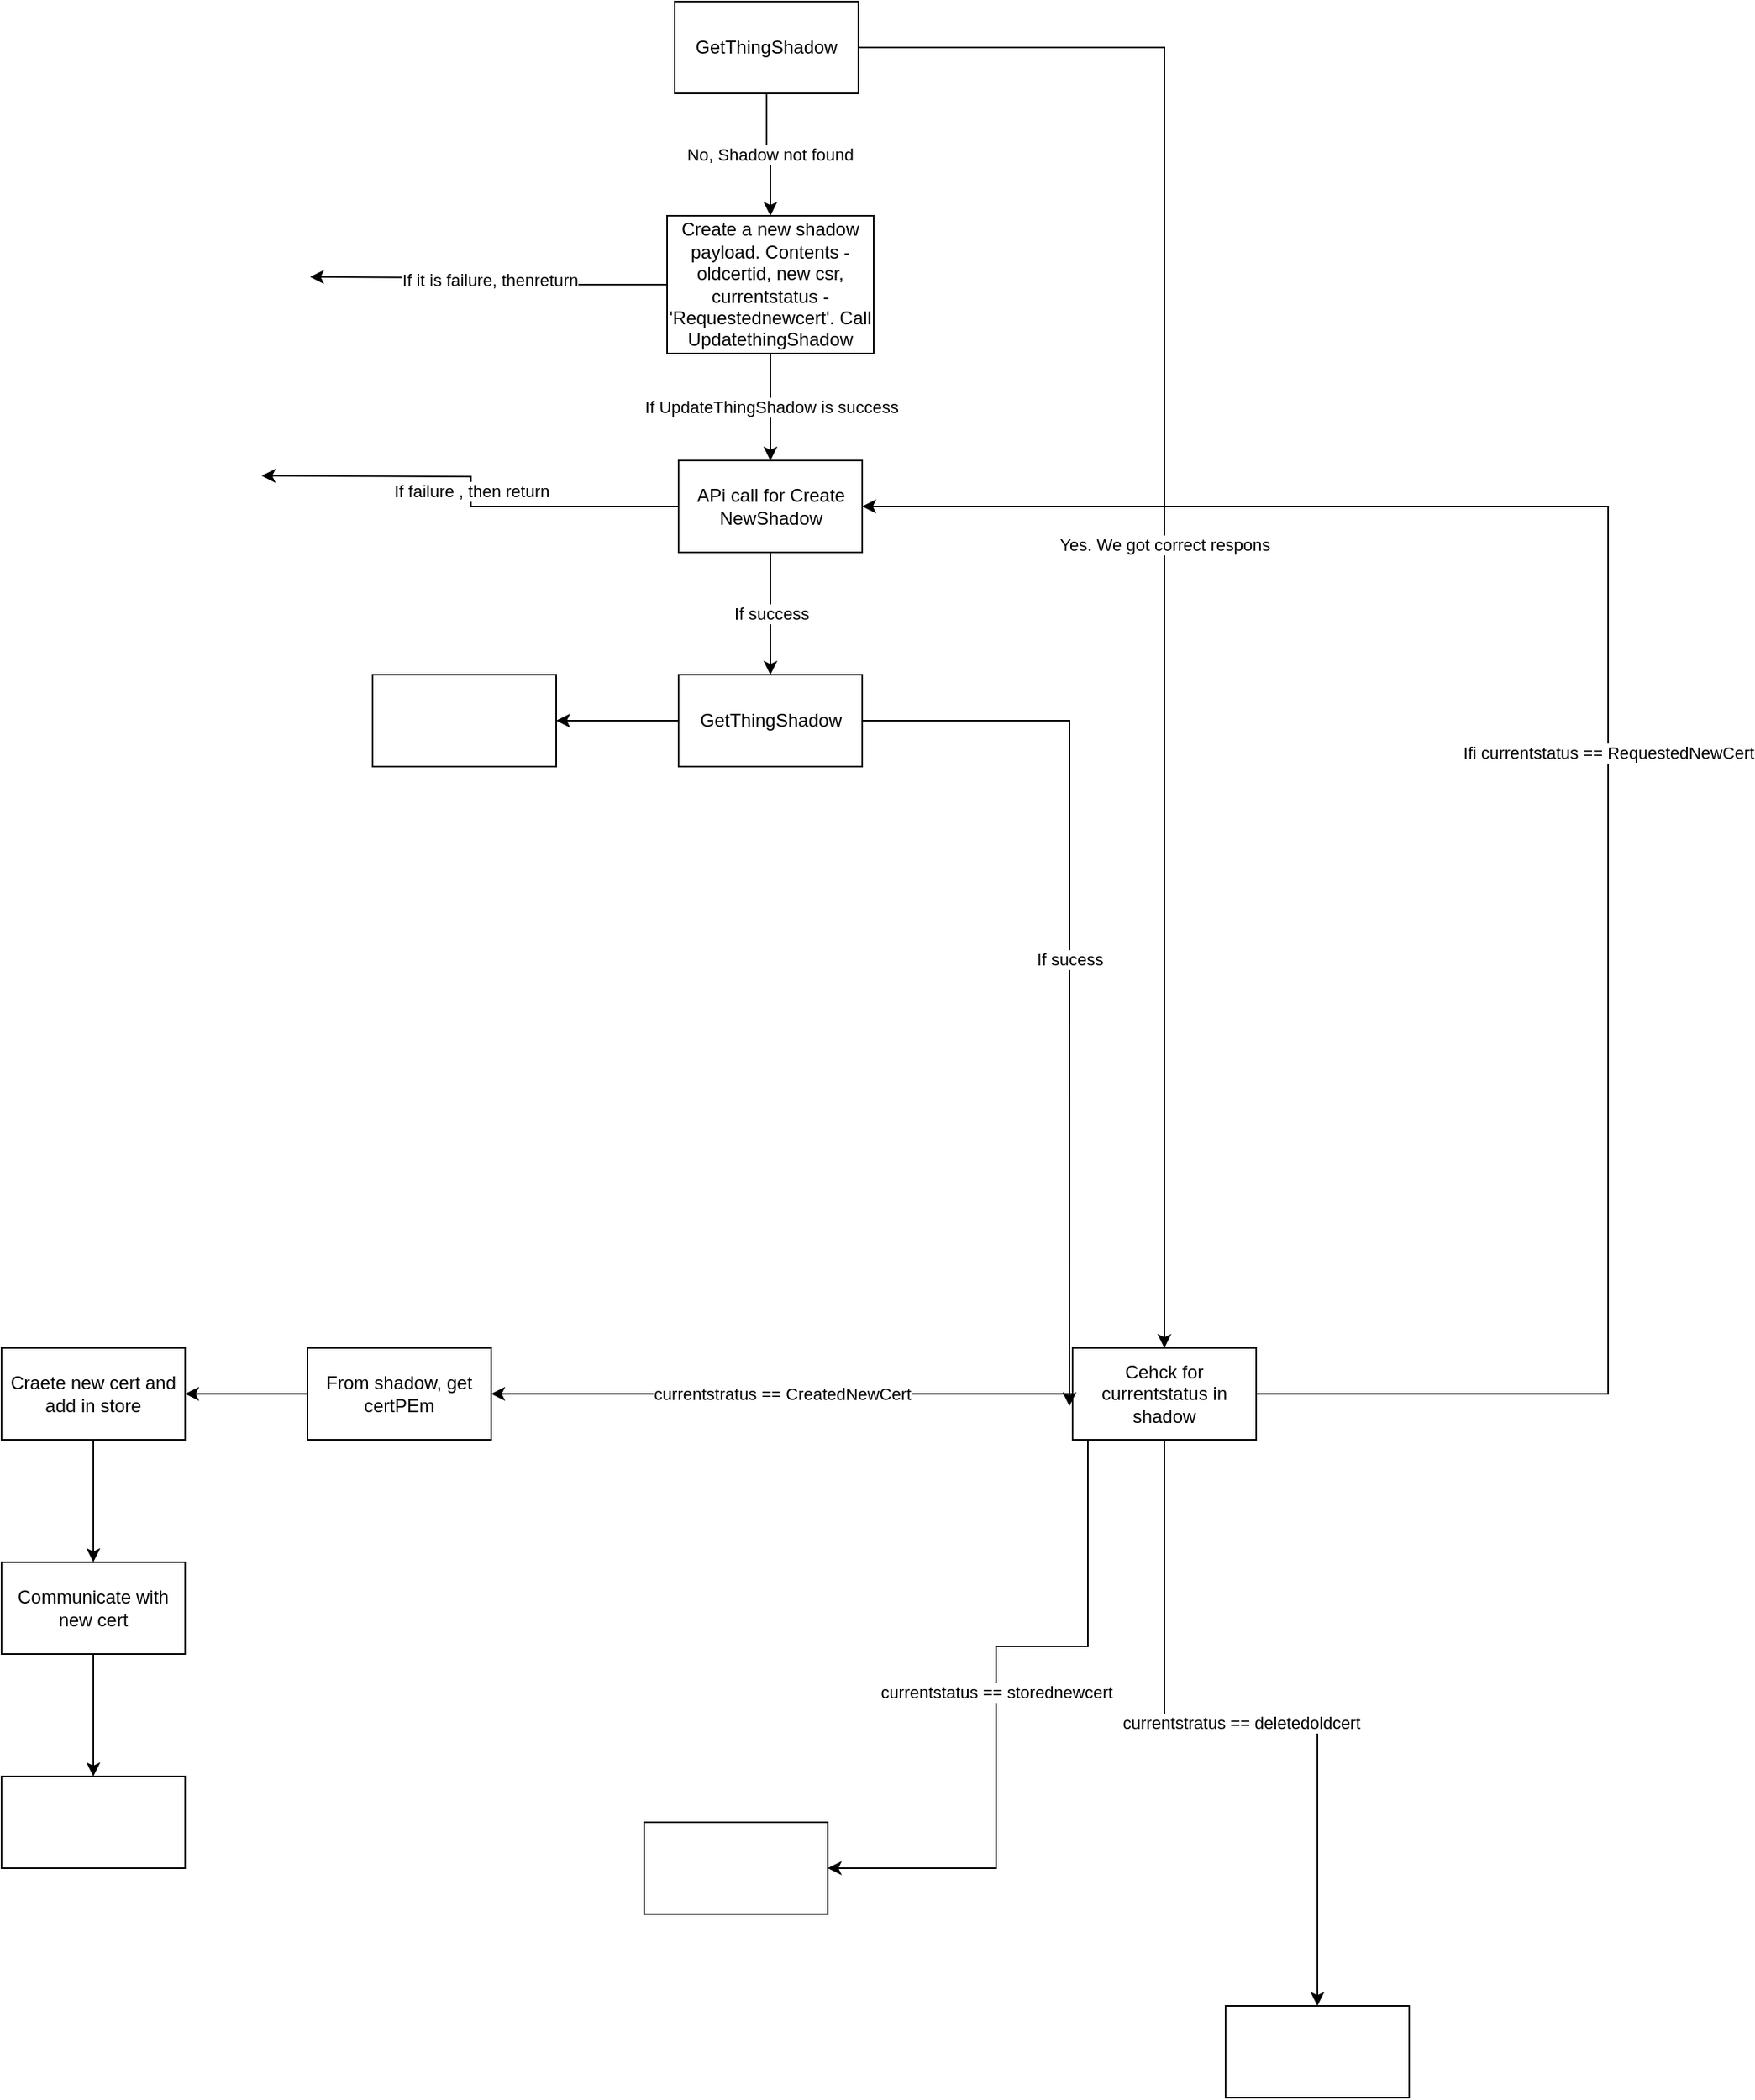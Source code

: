 <mxfile version="21.0.6" type="github"><diagram id="OG9B8DTJyOJ3eM_G-eNk" name="Page-1"><mxGraphModel dx="2162" dy="695" grid="1" gridSize="10" guides="1" tooltips="1" connect="1" arrows="1" fold="1" page="1" pageScale="1" pageWidth="850" pageHeight="1100" math="0" shadow="0"><root><mxCell id="0"/><mxCell id="1" parent="0"/><mxCell id="oXPAgu3QQ-X9Xe8oVf9N-3" value="Yes. We got correct respons" style="edgeStyle=orthogonalEdgeStyle;rounded=0;orthogonalLoop=1;jettySize=auto;html=1;" edge="1" parent="1" source="oXPAgu3QQ-X9Xe8oVf9N-1" target="oXPAgu3QQ-X9Xe8oVf9N-2"><mxGeometry relative="1" as="geometry"/></mxCell><mxCell id="oXPAgu3QQ-X9Xe8oVf9N-5" value="No, Shadow not found" style="edgeStyle=orthogonalEdgeStyle;rounded=0;orthogonalLoop=1;jettySize=auto;html=1;" edge="1" parent="1" source="oXPAgu3QQ-X9Xe8oVf9N-1" target="oXPAgu3QQ-X9Xe8oVf9N-4"><mxGeometry relative="1" as="geometry"/></mxCell><mxCell id="oXPAgu3QQ-X9Xe8oVf9N-1" value="GetThingShadow" style="rounded=0;whiteSpace=wrap;html=1;" vertex="1" parent="1"><mxGeometry x="10" y="20" width="120" height="60" as="geometry"/></mxCell><mxCell id="oXPAgu3QQ-X9Xe8oVf9N-7" value="Ifi currentstatus == RequestedNewCert" style="edgeStyle=orthogonalEdgeStyle;rounded=0;orthogonalLoop=1;jettySize=auto;html=1;entryX=1;entryY=0.5;entryDx=0;entryDy=0;" edge="1" parent="1" source="oXPAgu3QQ-X9Xe8oVf9N-2" target="oXPAgu3QQ-X9Xe8oVf9N-8"><mxGeometry relative="1" as="geometry"><mxPoint x="620" y="1300" as="targetPoint"/><Array as="points"><mxPoint x="620" y="930"/><mxPoint x="620" y="350"/></Array></mxGeometry></mxCell><mxCell id="oXPAgu3QQ-X9Xe8oVf9N-21" value="currentstratus == CreatedNewCert" style="edgeStyle=orthogonalEdgeStyle;rounded=0;orthogonalLoop=1;jettySize=auto;html=1;" edge="1" parent="1" source="oXPAgu3QQ-X9Xe8oVf9N-2" target="oXPAgu3QQ-X9Xe8oVf9N-20"><mxGeometry relative="1" as="geometry"/></mxCell><mxCell id="oXPAgu3QQ-X9Xe8oVf9N-23" value="currentstatus == storednewcert" style="edgeStyle=orthogonalEdgeStyle;rounded=0;orthogonalLoop=1;jettySize=auto;html=1;" edge="1" parent="1" source="oXPAgu3QQ-X9Xe8oVf9N-2" target="oXPAgu3QQ-X9Xe8oVf9N-22"><mxGeometry relative="1" as="geometry"><Array as="points"><mxPoint x="280" y="1095"/><mxPoint x="220" y="1095"/></Array></mxGeometry></mxCell><mxCell id="oXPAgu3QQ-X9Xe8oVf9N-25" value="currentstratus == deletedoldcert" style="edgeStyle=orthogonalEdgeStyle;rounded=0;orthogonalLoop=1;jettySize=auto;html=1;" edge="1" parent="1" source="oXPAgu3QQ-X9Xe8oVf9N-2" target="oXPAgu3QQ-X9Xe8oVf9N-24"><mxGeometry relative="1" as="geometry"/></mxCell><mxCell id="oXPAgu3QQ-X9Xe8oVf9N-2" value="Cehck for currentstatus in shadow" style="whiteSpace=wrap;html=1;rounded=0;" vertex="1" parent="1"><mxGeometry x="270" y="900" width="120" height="60" as="geometry"/></mxCell><mxCell id="oXPAgu3QQ-X9Xe8oVf9N-9" value="If UpdateThingShadow is success" style="edgeStyle=orthogonalEdgeStyle;rounded=0;orthogonalLoop=1;jettySize=auto;html=1;" edge="1" parent="1" source="oXPAgu3QQ-X9Xe8oVf9N-4" target="oXPAgu3QQ-X9Xe8oVf9N-8"><mxGeometry relative="1" as="geometry"/></mxCell><mxCell id="oXPAgu3QQ-X9Xe8oVf9N-11" value="If it is failure, thenreturn" style="edgeStyle=orthogonalEdgeStyle;rounded=0;orthogonalLoop=1;jettySize=auto;html=1;" edge="1" parent="1" source="oXPAgu3QQ-X9Xe8oVf9N-4"><mxGeometry relative="1" as="geometry"><mxPoint x="-228.333" y="200" as="targetPoint"/></mxGeometry></mxCell><mxCell id="oXPAgu3QQ-X9Xe8oVf9N-4" value="Create a new shadow payload. Contents - oldcertid, new csr, currentstatus - 'Requestednewcert'. Call UpdatethingShadow" style="whiteSpace=wrap;html=1;rounded=0;" vertex="1" parent="1"><mxGeometry x="5" y="160" width="135" height="90" as="geometry"/></mxCell><mxCell id="oXPAgu3QQ-X9Xe8oVf9N-13" value="If success" style="edgeStyle=orthogonalEdgeStyle;rounded=0;orthogonalLoop=1;jettySize=auto;html=1;" edge="1" parent="1" source="oXPAgu3QQ-X9Xe8oVf9N-8" target="oXPAgu3QQ-X9Xe8oVf9N-12"><mxGeometry relative="1" as="geometry"/></mxCell><mxCell id="oXPAgu3QQ-X9Xe8oVf9N-15" value="If failure , then return" style="edgeStyle=orthogonalEdgeStyle;rounded=0;orthogonalLoop=1;jettySize=auto;html=1;" edge="1" parent="1" source="oXPAgu3QQ-X9Xe8oVf9N-8"><mxGeometry relative="1" as="geometry"><mxPoint x="-260" y="330" as="targetPoint"/></mxGeometry></mxCell><mxCell id="oXPAgu3QQ-X9Xe8oVf9N-8" value="APi call for Create NewShadow" style="whiteSpace=wrap;html=1;rounded=0;" vertex="1" parent="1"><mxGeometry x="12.5" y="320" width="120" height="60" as="geometry"/></mxCell><mxCell id="oXPAgu3QQ-X9Xe8oVf9N-17" value="" style="edgeStyle=orthogonalEdgeStyle;rounded=0;orthogonalLoop=1;jettySize=auto;html=1;" edge="1" parent="1" source="oXPAgu3QQ-X9Xe8oVf9N-12" target="oXPAgu3QQ-X9Xe8oVf9N-16"><mxGeometry relative="1" as="geometry"/></mxCell><mxCell id="oXPAgu3QQ-X9Xe8oVf9N-19" value="If sucess" style="edgeStyle=orthogonalEdgeStyle;rounded=0;orthogonalLoop=1;jettySize=auto;html=1;entryX=-0.017;entryY=0.633;entryDx=0;entryDy=0;entryPerimeter=0;" edge="1" parent="1" source="oXPAgu3QQ-X9Xe8oVf9N-12" target="oXPAgu3QQ-X9Xe8oVf9N-2"><mxGeometry relative="1" as="geometry"><mxPoint x="340" y="60" as="targetPoint"/></mxGeometry></mxCell><mxCell id="oXPAgu3QQ-X9Xe8oVf9N-12" value="GetThingShadow" style="whiteSpace=wrap;html=1;rounded=0;" vertex="1" parent="1"><mxGeometry x="12.5" y="460" width="120" height="60" as="geometry"/></mxCell><mxCell id="oXPAgu3QQ-X9Xe8oVf9N-16" value="" style="whiteSpace=wrap;html=1;rounded=0;" vertex="1" parent="1"><mxGeometry x="-187.5" y="460" width="120" height="60" as="geometry"/></mxCell><mxCell id="oXPAgu3QQ-X9Xe8oVf9N-27" value="" style="edgeStyle=orthogonalEdgeStyle;rounded=0;orthogonalLoop=1;jettySize=auto;html=1;" edge="1" parent="1" source="oXPAgu3QQ-X9Xe8oVf9N-20" target="oXPAgu3QQ-X9Xe8oVf9N-26"><mxGeometry relative="1" as="geometry"/></mxCell><mxCell id="oXPAgu3QQ-X9Xe8oVf9N-20" value="From shadow, get certPEm" style="whiteSpace=wrap;html=1;rounded=0;" vertex="1" parent="1"><mxGeometry x="-230" y="900" width="120" height="60" as="geometry"/></mxCell><mxCell id="oXPAgu3QQ-X9Xe8oVf9N-22" value="" style="whiteSpace=wrap;html=1;rounded=0;" vertex="1" parent="1"><mxGeometry x="-10" y="1210" width="120" height="60" as="geometry"/></mxCell><mxCell id="oXPAgu3QQ-X9Xe8oVf9N-24" value="" style="whiteSpace=wrap;html=1;rounded=0;" vertex="1" parent="1"><mxGeometry x="370" y="1330" width="120" height="60" as="geometry"/></mxCell><mxCell id="oXPAgu3QQ-X9Xe8oVf9N-29" value="" style="edgeStyle=orthogonalEdgeStyle;rounded=0;orthogonalLoop=1;jettySize=auto;html=1;" edge="1" parent="1" source="oXPAgu3QQ-X9Xe8oVf9N-26" target="oXPAgu3QQ-X9Xe8oVf9N-28"><mxGeometry relative="1" as="geometry"/></mxCell><mxCell id="oXPAgu3QQ-X9Xe8oVf9N-26" value="Craete new cert and add in store" style="whiteSpace=wrap;html=1;rounded=0;" vertex="1" parent="1"><mxGeometry x="-430" y="900" width="120" height="60" as="geometry"/></mxCell><mxCell id="oXPAgu3QQ-X9Xe8oVf9N-31" value="" style="edgeStyle=orthogonalEdgeStyle;rounded=0;orthogonalLoop=1;jettySize=auto;html=1;" edge="1" parent="1" source="oXPAgu3QQ-X9Xe8oVf9N-28" target="oXPAgu3QQ-X9Xe8oVf9N-30"><mxGeometry relative="1" as="geometry"/></mxCell><mxCell id="oXPAgu3QQ-X9Xe8oVf9N-28" value="Communicate with new cert" style="whiteSpace=wrap;html=1;rounded=0;" vertex="1" parent="1"><mxGeometry x="-430" y="1040" width="120" height="60" as="geometry"/></mxCell><mxCell id="oXPAgu3QQ-X9Xe8oVf9N-30" value="" style="whiteSpace=wrap;html=1;rounded=0;" vertex="1" parent="1"><mxGeometry x="-430" y="1180" width="120" height="60" as="geometry"/></mxCell></root></mxGraphModel></diagram></mxfile>